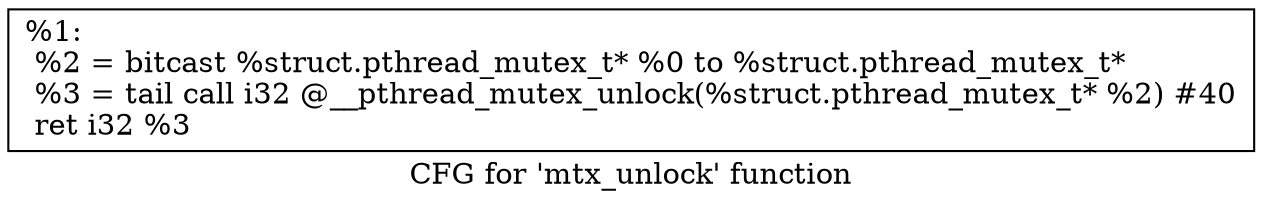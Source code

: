 digraph "CFG for 'mtx_unlock' function" {
	label="CFG for 'mtx_unlock' function";

	Node0x1d4c7e0 [shape=record,label="{%1:\l  %2 = bitcast %struct.pthread_mutex_t* %0 to %struct.pthread_mutex_t*\l  %3 = tail call i32 @__pthread_mutex_unlock(%struct.pthread_mutex_t* %2) #40\l  ret i32 %3\l}"];
}
